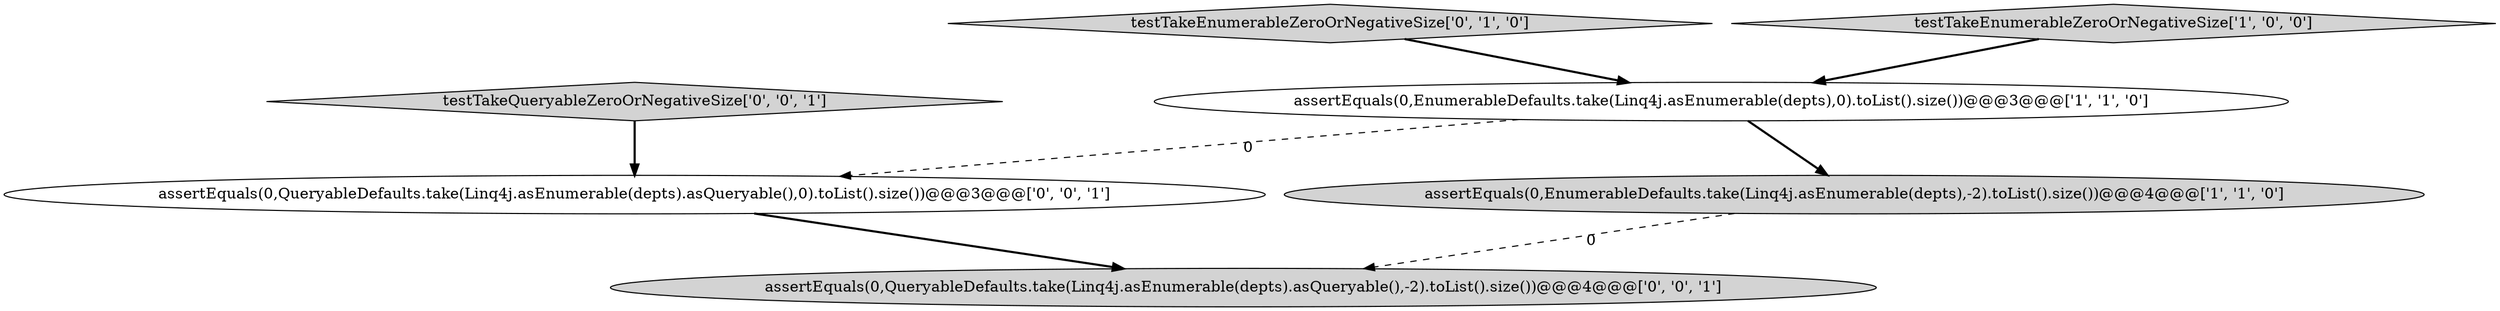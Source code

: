 digraph {
1 [style = filled, label = "assertEquals(0,EnumerableDefaults.take(Linq4j.asEnumerable(depts),-2).toList().size())@@@4@@@['1', '1', '0']", fillcolor = lightgray, shape = ellipse image = "AAA0AAABBB1BBB"];
3 [style = filled, label = "testTakeEnumerableZeroOrNegativeSize['0', '1', '0']", fillcolor = lightgray, shape = diamond image = "AAA0AAABBB2BBB"];
0 [style = filled, label = "testTakeEnumerableZeroOrNegativeSize['1', '0', '0']", fillcolor = lightgray, shape = diamond image = "AAA0AAABBB1BBB"];
6 [style = filled, label = "assertEquals(0,QueryableDefaults.take(Linq4j.asEnumerable(depts).asQueryable(),-2).toList().size())@@@4@@@['0', '0', '1']", fillcolor = lightgray, shape = ellipse image = "AAA0AAABBB3BBB"];
4 [style = filled, label = "testTakeQueryableZeroOrNegativeSize['0', '0', '1']", fillcolor = lightgray, shape = diamond image = "AAA0AAABBB3BBB"];
5 [style = filled, label = "assertEquals(0,QueryableDefaults.take(Linq4j.asEnumerable(depts).asQueryable(),0).toList().size())@@@3@@@['0', '0', '1']", fillcolor = white, shape = ellipse image = "AAA0AAABBB3BBB"];
2 [style = filled, label = "assertEquals(0,EnumerableDefaults.take(Linq4j.asEnumerable(depts),0).toList().size())@@@3@@@['1', '1', '0']", fillcolor = white, shape = ellipse image = "AAA0AAABBB1BBB"];
2->5 [style = dashed, label="0"];
5->6 [style = bold, label=""];
3->2 [style = bold, label=""];
4->5 [style = bold, label=""];
1->6 [style = dashed, label="0"];
2->1 [style = bold, label=""];
0->2 [style = bold, label=""];
}
